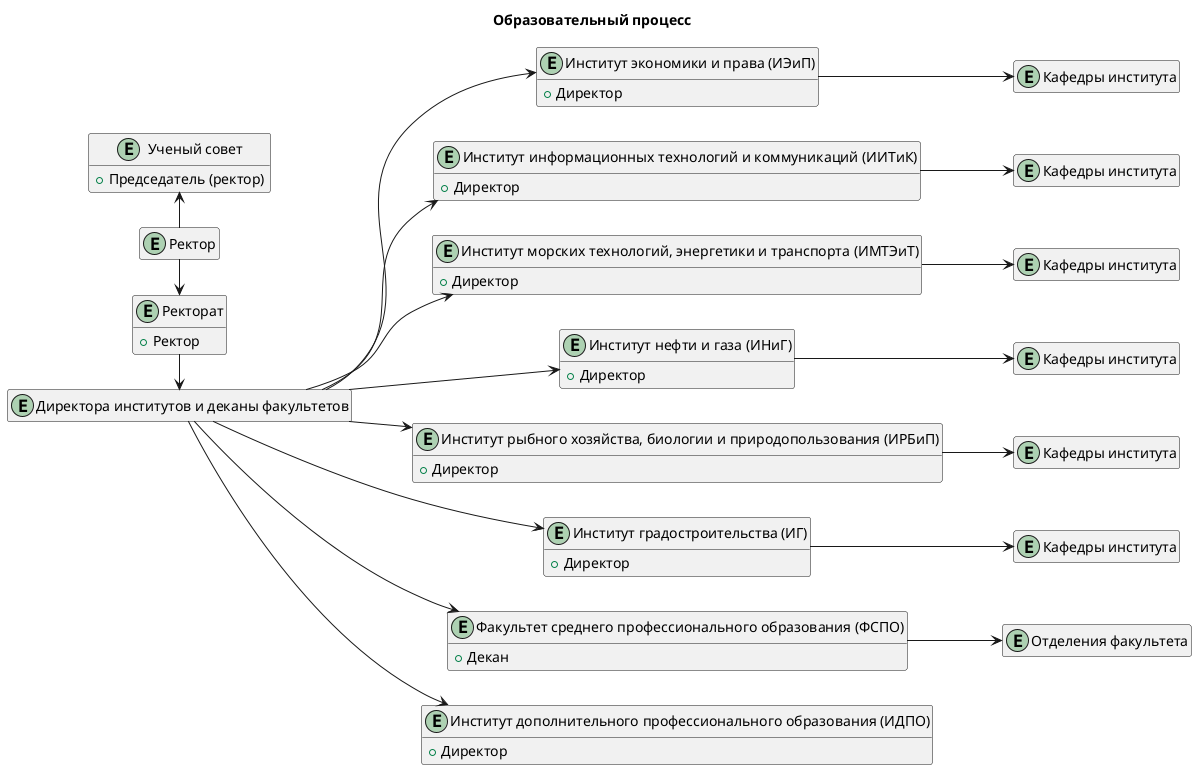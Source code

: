 @startuml
'https://plantuml.com/class-diagram

' не нужны:
' общежития
' вахты корпусов и кпп
' склад

' A --|> B : отдел B входит в состав отдела A (отдел B руководит отделом A)
' A --> B : отдел B подчиняется отделу A (отдел A руководит отделом B)

left to right direction

hide methods
'hide members

title "Образовательный процесс"

entity "Ученый совет" as academicCouncil {
    + {field} Председатель (ректор)
}

entity "Ректор" as rector
hide rector members
'rector --|> academicCouncil 
rector -up> academicCouncil 

entity "Ректорат" as rectory {
    + Ректор
}
rector -right-> rectory


'''''''''''''''''''''''''''''''''''''''''''''''''''''''''''''''''''''''''''''' ДИРЕКТОРА ИНСТИТУТОВ И ДЕКАНЫ ФАКУЛЬТЕТОВ
entity "Директора институтов и деканы факультетов" as directorsAndDeans
hide directorsAndDeans members
rectory -right-> directorsAndDeans

'''''''''''''''''''''''''''''''''''''''''''''''''''''''''''''''''''''''''''''''''''''''''''''''''''''''''''''' ИНСТИТУТЫ
entity "Институт экономики и права (ИЭиП)" as instituteOfEconomicsAndLaw {
    + Директор
}
directorsAndDeans --> instituteOfEconomicsAndLaw

entity "Институт информационных технологий и коммуникаций (ИИТиК)" as instituteOfInformationTechnologiesAndCommunications {
    + Директор
}
directorsAndDeans --> instituteOfInformationTechnologiesAndCommunications

entity "Институт морских технологий, энергетики и транспорта (ИМТЭиТ)" as instituteOfMarineTechnologiesEnergyAndTransport {
    + Директор
}
directorsAndDeans --> instituteOfMarineTechnologiesEnergyAndTransport

entity "Институт нефти и газа (ИНиГ)" as instituteOfOilAndGas {
    + Директор
}
directorsAndDeans --> instituteOfOilAndGas

entity "Институт рыбного хозяйства, биологии и природопользования (ИРБиП)" as instituteOfFisheryBiologyAndNaturalResourceManagement {
    + Директор
}
directorsAndDeans --> instituteOfFisheryBiologyAndNaturalResourceManagement

entity "Институт градостроительства (ИГ)" as instituteOfUrbanPlanning {
    + Директор
}
directorsAndDeans --> instituteOfUrbanPlanning

entity "Факультет среднего профессионального образования (ФСПО)" as facultyOfIntermediateVocationalEducation {
    + Декан
}
directorsAndDeans --> facultyOfIntermediateVocationalEducation

entity "Институт дополнительного профессионального образования (ИДПО)" as instituteOfContinuingProfessionalEducation {
    + Директор
}
directorsAndDeans --> instituteOfContinuingProfessionalEducation

'''''''''''''''''''''''''''''''''''''''''''''''''''''''''''''''''''''''''''''''''''''''''''''''''''''''''''''''' КАФЕДРЫ

''''''''''' Институт экономики и права (ИЭиП)
entity "Кафедры института" as instituteOfEconomicsAndLawDepartments
hide instituteOfEconomicsAndLawDepartments members
instituteOfEconomicsAndLaw --> instituteOfEconomicsAndLawDepartments

''''''''''' Институт информационных технологий и коммуникаций (ИИТиК)
entity "Кафедры института" as instituteOfInformationTechnologiesAndCommunicationsDepartments
hide instituteOfInformationTechnologiesAndCommunicationsDepartments members
instituteOfInformationTechnologiesAndCommunications --> instituteOfInformationTechnologiesAndCommunicationsDepartments

''''''''''' Институт морских технологий, энергетики и транспорта (ИМТЭиТ)
entity "Кафедры института" as instituteOfMarineTechnologiesEnergyAndTransportDepartments
hide instituteOfMarineTechnologiesEnergyAndTransportDepartments members
instituteOfMarineTechnologiesEnergyAndTransport --> instituteOfMarineTechnologiesEnergyAndTransportDepartments

''''''''''' Институт нефти и газа (ИНиГ)
entity "Кафедры института" as instituteOfOilAndGasDepartments
hide instituteOfOilAndGasDepartments members 
instituteOfOilAndGas --> instituteOfOilAndGasDepartments

''''''''''' Институт рыбного хозяйства, биологии и природопользования (ИРБиП)
entity "Кафедры института" as instituteOfFisheryBiologyAndNaturalResourceManagementDepartments
hide instituteOfFisheryBiologyAndNaturalResourceManagementDepartments members
instituteOfFisheryBiologyAndNaturalResourceManagement --> instituteOfFisheryBiologyAndNaturalResourceManagementDepartments
 
''''''''''' Институт градостроительства
entity "Кафедры института" as instituteOfUrbanPlanningDepartments 
hide instituteOfUrbanPlanningDepartments members
instituteOfUrbanPlanning --> instituteOfUrbanPlanningDepartments
 
''''''''''' Факультет среднего профессионального образования
entity "Отделения факультета" as facultyOfIntermediateVocationalEducationDepartments
hide facultyOfIntermediateVocationalEducationDepartments members
facultyOfIntermediateVocationalEducation --> facultyOfIntermediateVocationalEducationDepartments





@enduml
